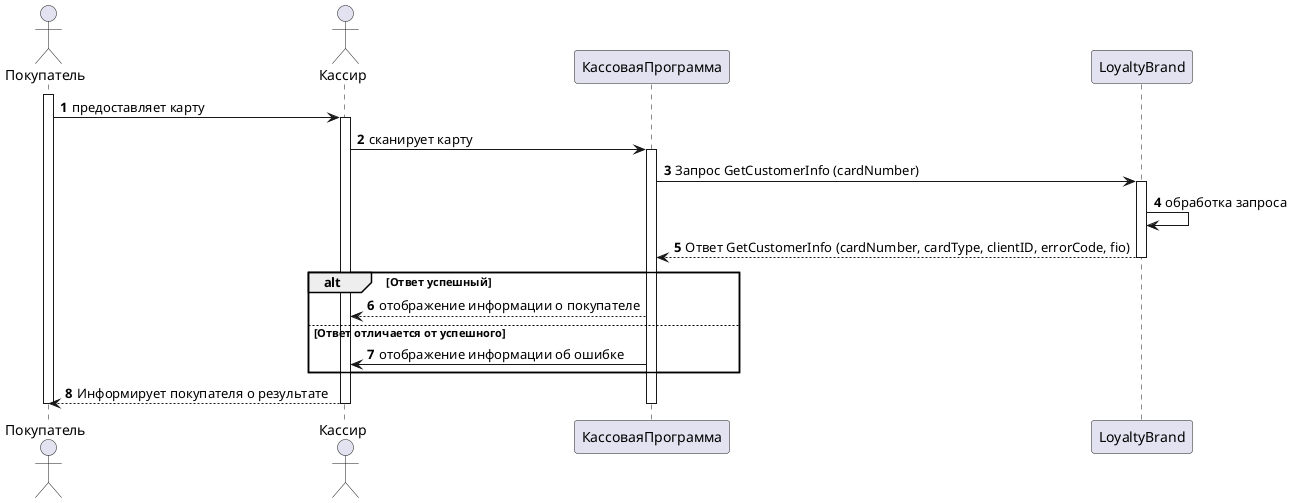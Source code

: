 @startuml Получение данных о покупателе при сканировании карты лояльности
    autonumber

    actor Покупатель
    actor Кассир

    participant КассоваяПрограмма
    participant LoyaltyBrand

    activate Покупатель
        Покупатель -> Кассир: предоставляет карту

    activate Кассир
        Кассир -> КассоваяПрограмма: сканирует карту
        
    activate КассоваяПрограмма
        КассоваяПрограмма -> LoyaltyBrand: Запрос GetCustomerInfo (cardNumber)

    activate LoyaltyBrand
        LoyaltyBrand -> LoyaltyBrand: обработка запроса
        LoyaltyBrand --> КассоваяПрограмма: Ответ GetCustomerInfo (cardNumber, cardType, clientID, errorCode, fio)
    deactivate LoyaltyBrand

    alt Ответ успешный
        КассоваяПрограмма --> Кассир: отображение информации о покупателе

    else Ответ отличается от успешного
        КассоваяПрограмма -> Кассир: отображение информации об ошибке
    end  
        Кассир --> Покупатель: Информирует покупателя о результате
    deactivate КассоваяПрограмма
    deactivate Кассир
    deactivate Покупатель
@enduml